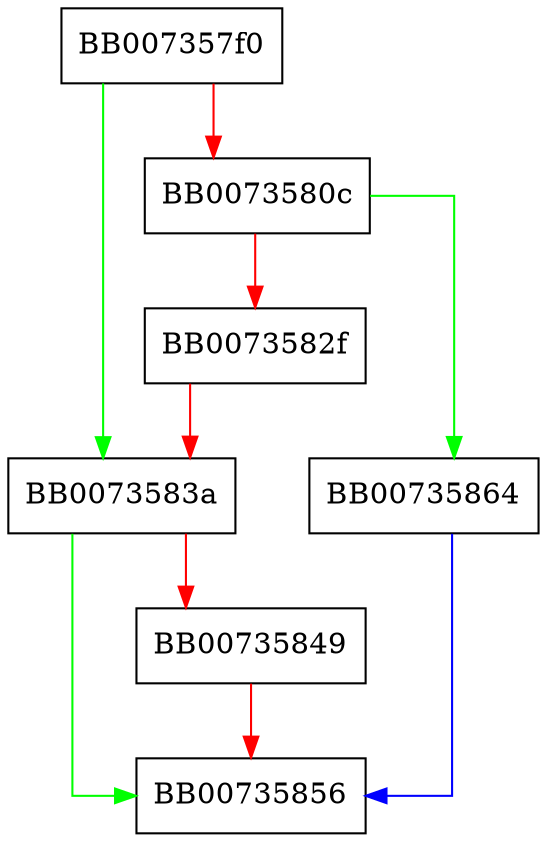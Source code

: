 digraph ossl_cms_EncryptedContent_init {
  node [shape="box"];
  graph [splines=ortho];
  BB007357f0 -> BB0073583a [color="green"];
  BB007357f0 -> BB0073580c [color="red"];
  BB0073580c -> BB00735864 [color="green"];
  BB0073580c -> BB0073582f [color="red"];
  BB0073582f -> BB0073583a [color="red"];
  BB0073583a -> BB00735856 [color="green"];
  BB0073583a -> BB00735849 [color="red"];
  BB00735849 -> BB00735856 [color="red"];
  BB00735864 -> BB00735856 [color="blue"];
}